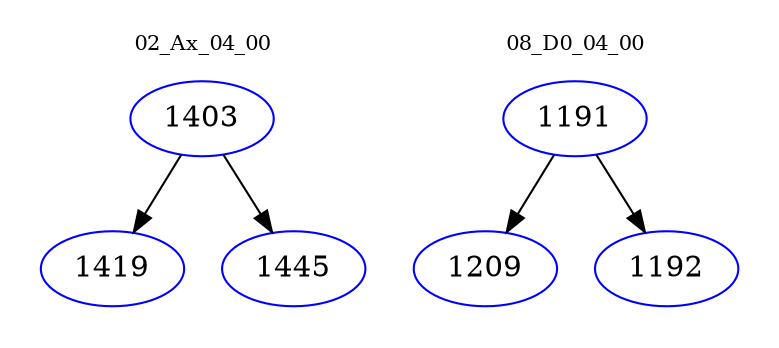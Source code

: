 digraph{
subgraph cluster_0 {
color = white
label = "02_Ax_04_00";
fontsize=10;
T0_1403 [label="1403", color="blue"]
T0_1403 -> T0_1419 [color="black"]
T0_1419 [label="1419", color="blue"]
T0_1403 -> T0_1445 [color="black"]
T0_1445 [label="1445", color="blue"]
}
subgraph cluster_1 {
color = white
label = "08_D0_04_00";
fontsize=10;
T1_1191 [label="1191", color="blue"]
T1_1191 -> T1_1209 [color="black"]
T1_1209 [label="1209", color="blue"]
T1_1191 -> T1_1192 [color="black"]
T1_1192 [label="1192", color="blue"]
}
}
